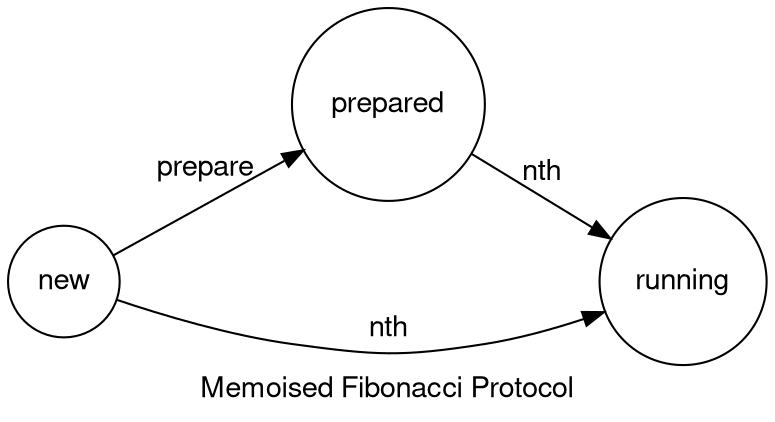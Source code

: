 digraph MemoisedFibonacciProtocol {
	label="Memoised Fibonacci Protocol";
	fontname="Helvetica,Arial,sans-serif";
	node [fontname="Helvetica,Arial,sans-serif"];
	edge [fontname="Helvetica,Arial,sans-serif"];
	rankdir=LR;
	nodesep=1.5;
	node [shape=circle,size=5];
	new -> prepared [label="prepare"];
	new -> running [label="nth"];
	prepared -> running [label="nth"];
}
